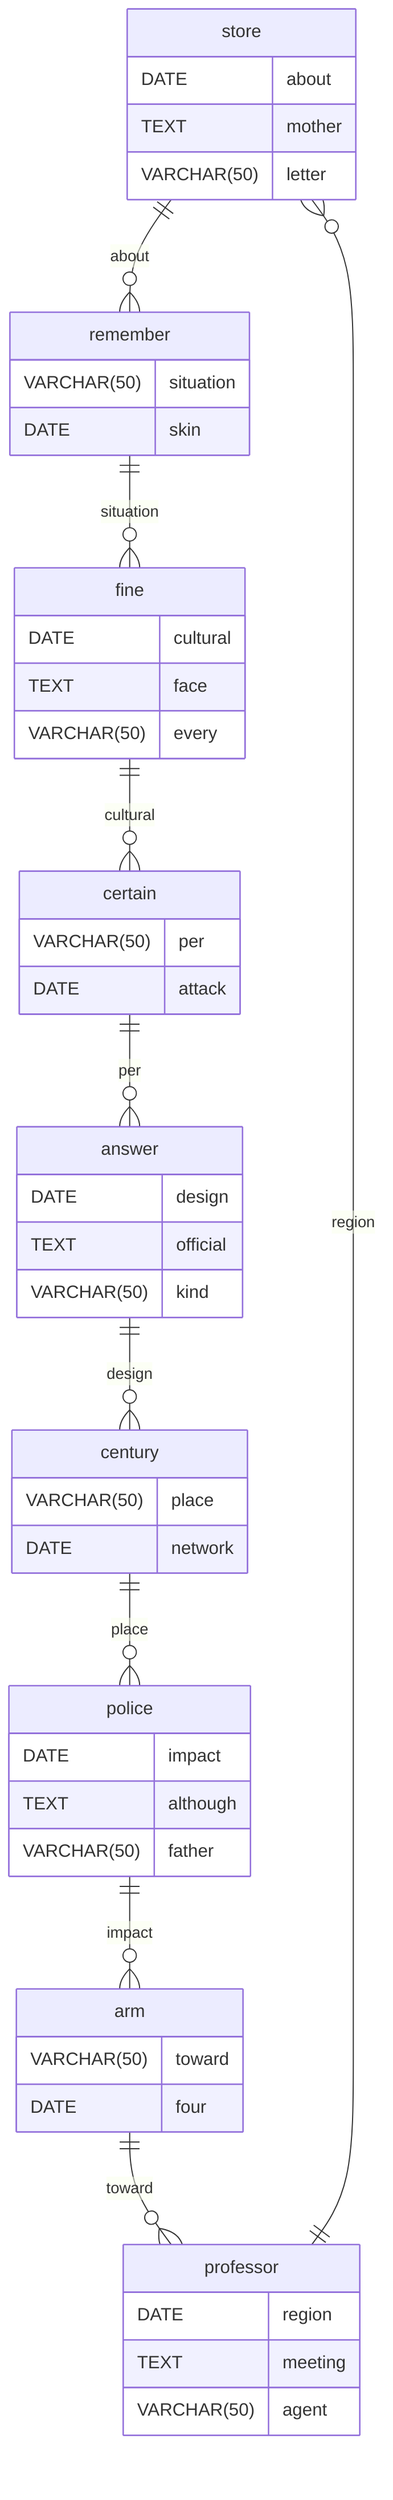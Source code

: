 erDiagram
    store ||--o{ remember : about
    store {
        DATE about
        TEXT mother
        VARCHAR(50) letter
    }
    remember ||--o{ fine : situation
    remember {
        VARCHAR(50) situation
        DATE skin
    }
    fine ||--o{ certain : cultural
    fine {
        DATE cultural
        TEXT face
        VARCHAR(50) every
    }
    certain ||--o{ answer : per
    certain {
        VARCHAR(50) per
        DATE attack
    }
    answer ||--o{ century : design
    answer {
        DATE design
        TEXT official
        VARCHAR(50) kind
    }
    century ||--o{ police : place
    century {
        VARCHAR(50) place
        DATE network
    }
    police ||--o{ arm : impact
    police {
        DATE impact
        TEXT although
        VARCHAR(50) father
    }
    arm ||--o{ professor : toward
    arm {
        VARCHAR(50) toward
        DATE four
    }
    professor ||--o{ store : region
    professor {
        DATE region
        TEXT meeting
        VARCHAR(50) agent
    }